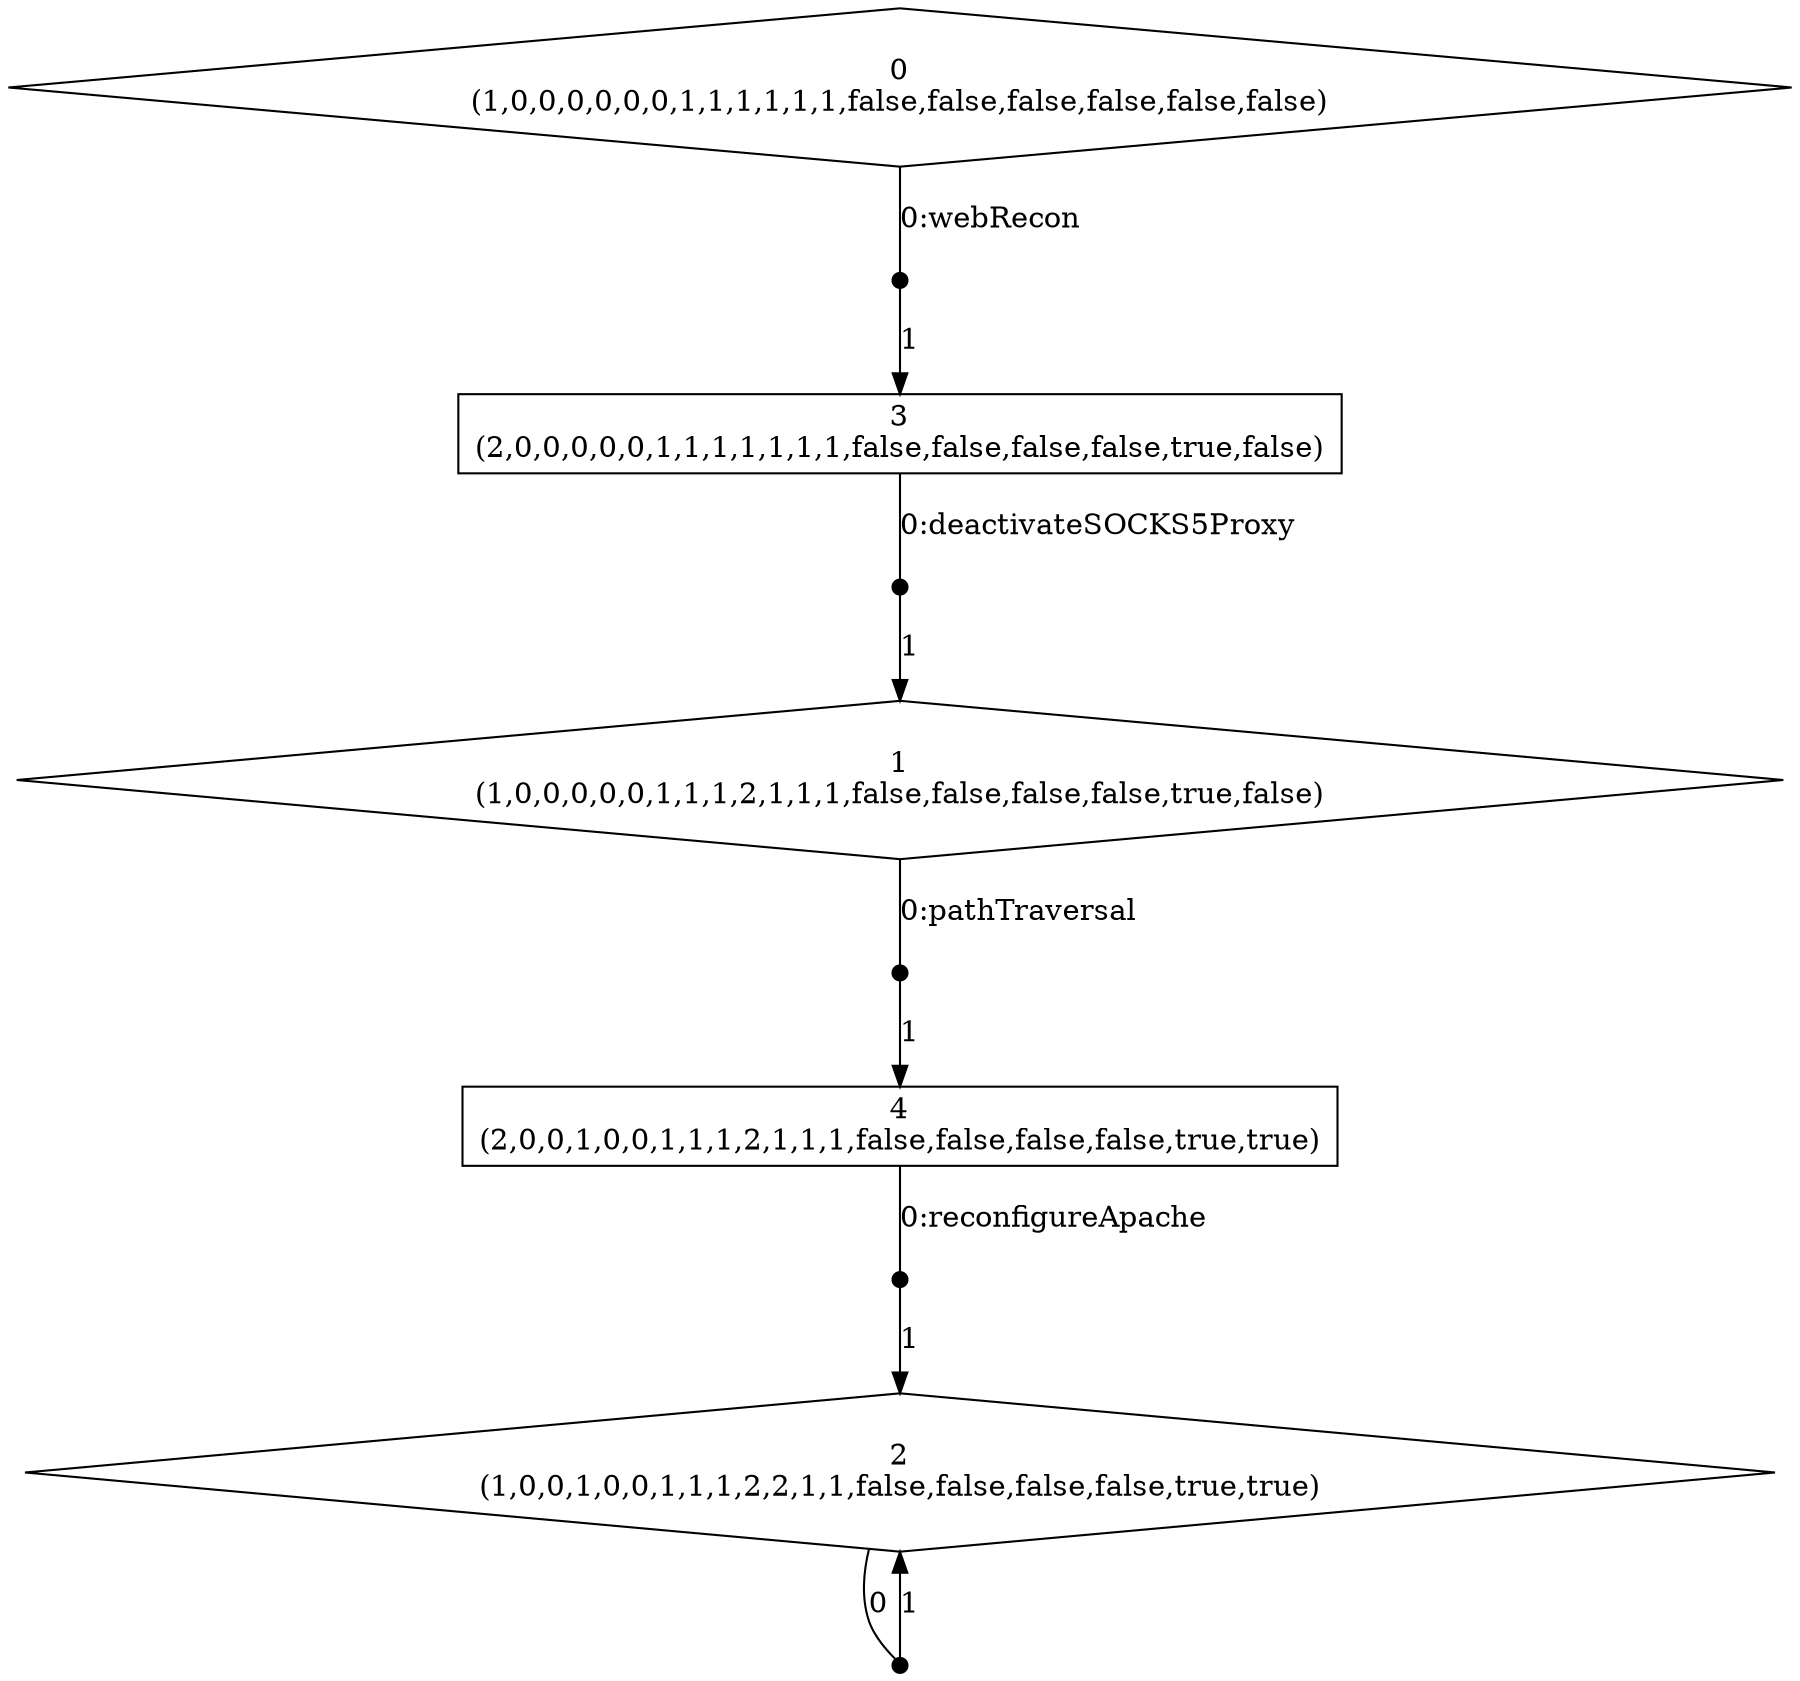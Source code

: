 digraph SMG {
node [label="",shape="box"];
0 [label="0\n(1,0,0,0,0,0,0,1,1,1,1,1,1,false,false,false,false,false,false)",shape="diamond"];
0 -> n0_0  [label="0:webRecon",arrowhead="none"];
n0_0 [ shape=point,width=0.1,height=0.1,label="" ];
n0_0 -> 3  [label="1"];
1 [label="1\n(1,0,0,0,0,0,1,1,1,2,1,1,1,false,false,false,false,true,false)",shape="diamond"];
1 -> n1_0  [label="0:pathTraversal",arrowhead="none"];
n1_0 [ shape=point,width=0.1,height=0.1,label="" ];
n1_0 -> 4  [label="1"];
2 [label="2\n(1,0,0,1,0,0,1,1,1,2,2,1,1,false,false,false,false,true,true)",shape="diamond"];
2 -> n2_0  [label="0",arrowhead="none"];
n2_0 [ shape=point,width=0.1,height=0.1,label="" ];
n2_0 -> 2  [label="1"];
3 [label="3\n(2,0,0,0,0,0,1,1,1,1,1,1,1,false,false,false,false,true,false)"];
3 -> n3_0  [label="0:deactivateSOCKS5Proxy",arrowhead="none"];
n3_0 [ shape=point,width=0.1,height=0.1,label="" ];
n3_0 -> 1  [label="1"];
4 [label="4\n(2,0,0,1,0,0,1,1,1,2,1,1,1,false,false,false,false,true,true)"];
4 -> n4_0  [label="0:reconfigureApache",arrowhead="none"];
n4_0 [ shape=point,width=0.1,height=0.1,label="" ];
n4_0 -> 2  [label="1"];
}
